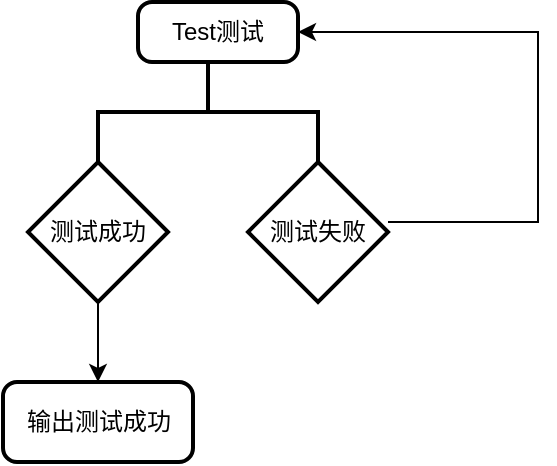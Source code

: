 <mxfile version="12.3.8" type="github" pages="1"><diagram id="eJY42Nqxp1JHXCY3YmQ0" name="第 1 页"><mxGraphModel dx="1406" dy="741" grid="1" gridSize="10" guides="1" tooltips="1" connect="1" arrows="1" fold="1" page="1" pageScale="1" pageWidth="827" pageHeight="1169" background="none" math="0" shadow="0"><root><mxCell id="0"/><mxCell id="1" parent="0"/><mxCell id="t5PVqgWMmHfrsU6l-HP_-16" value="Test测试" style="rounded=1;whiteSpace=wrap;html=1;absoluteArcSize=1;arcSize=14;strokeWidth=2;shadow=0;glass=0;comic=0;gradientColor=none;" vertex="1" parent="1"><mxGeometry x="360" y="10" width="80" height="30" as="geometry"/></mxCell><mxCell id="t5PVqgWMmHfrsU6l-HP_-17" value="" style="strokeWidth=2;html=1;shape=mxgraph.flowchart.annotation_2;align=left;labelPosition=right;pointerEvents=1;shadow=0;glass=0;comic=0;gradientColor=none;direction=south;" vertex="1" parent="1"><mxGeometry x="340" y="40" width="110" height="50" as="geometry"/></mxCell><mxCell id="t5PVqgWMmHfrsU6l-HP_-21" style="edgeStyle=orthogonalEdgeStyle;rounded=0;orthogonalLoop=1;jettySize=auto;html=1;" edge="1" parent="1" source="t5PVqgWMmHfrsU6l-HP_-18" target="t5PVqgWMmHfrsU6l-HP_-20"><mxGeometry relative="1" as="geometry"/></mxCell><mxCell id="t5PVqgWMmHfrsU6l-HP_-18" value="测试成功" style="strokeWidth=2;html=1;shape=mxgraph.flowchart.decision;whiteSpace=wrap;shadow=0;glass=0;comic=0;gradientColor=none;" vertex="1" parent="1"><mxGeometry x="305" y="90" width="70" height="70" as="geometry"/></mxCell><mxCell id="t5PVqgWMmHfrsU6l-HP_-23" style="edgeStyle=orthogonalEdgeStyle;rounded=0;orthogonalLoop=1;jettySize=auto;html=1;" edge="1" parent="1" source="t5PVqgWMmHfrsU6l-HP_-19" target="t5PVqgWMmHfrsU6l-HP_-16"><mxGeometry relative="1" as="geometry"><mxPoint x="450" y="18" as="targetPoint"/><Array as="points"><mxPoint x="560" y="120"/><mxPoint x="560" y="25"/></Array></mxGeometry></mxCell><mxCell id="t5PVqgWMmHfrsU6l-HP_-19" value="测试失败" style="strokeWidth=2;html=1;shape=mxgraph.flowchart.decision;whiteSpace=wrap;shadow=0;glass=0;comic=0;gradientColor=none;" vertex="1" parent="1"><mxGeometry x="415" y="90" width="70" height="70" as="geometry"/></mxCell><mxCell id="t5PVqgWMmHfrsU6l-HP_-20" value="输出测试成功" style="rounded=1;whiteSpace=wrap;html=1;absoluteArcSize=1;arcSize=14;strokeWidth=2;shadow=0;glass=0;comic=0;gradientColor=none;" vertex="1" parent="1"><mxGeometry x="292.5" y="200" width="95" height="40" as="geometry"/></mxCell></root></mxGraphModel></diagram></mxfile>